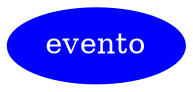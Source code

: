 
		digraph mainmap2 {graph [bgcolor=transparent];"evento" [URL="conceito.php?conceito=evento", 
		color = blue,
		fontcolor = white,
		style = filled,];
}